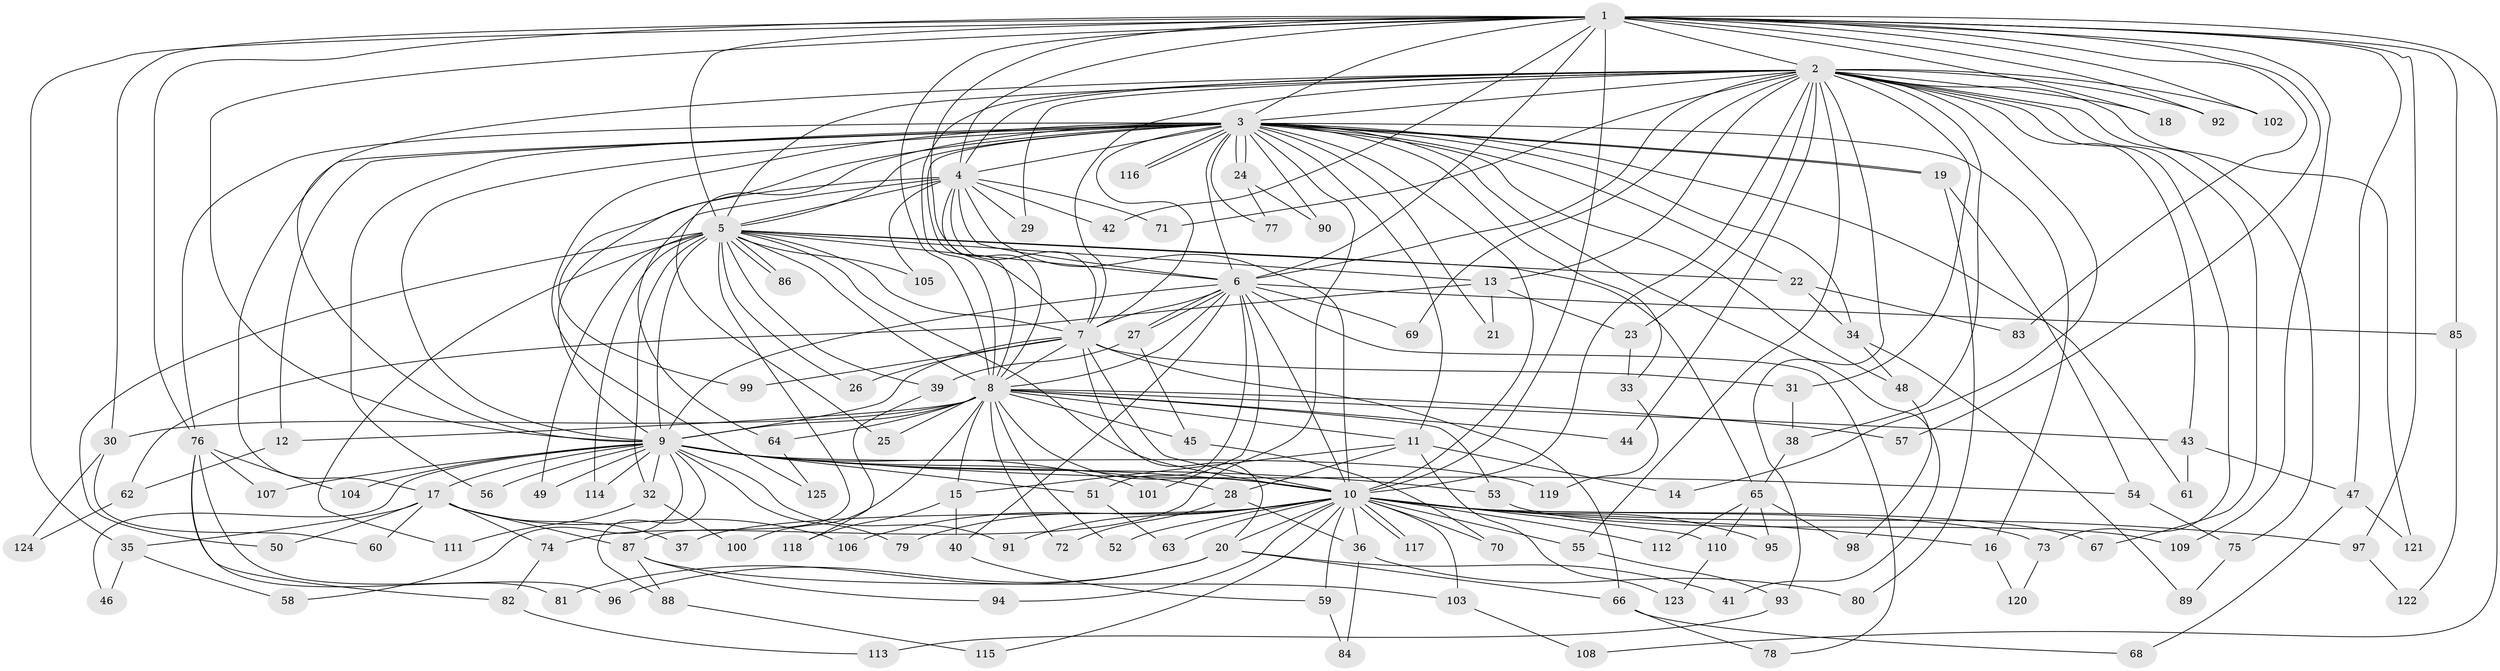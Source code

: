 // Generated by graph-tools (version 1.1) at 2025/44/03/09/25 04:44:23]
// undirected, 125 vertices, 275 edges
graph export_dot {
graph [start="1"]
  node [color=gray90,style=filled];
  1;
  2;
  3;
  4;
  5;
  6;
  7;
  8;
  9;
  10;
  11;
  12;
  13;
  14;
  15;
  16;
  17;
  18;
  19;
  20;
  21;
  22;
  23;
  24;
  25;
  26;
  27;
  28;
  29;
  30;
  31;
  32;
  33;
  34;
  35;
  36;
  37;
  38;
  39;
  40;
  41;
  42;
  43;
  44;
  45;
  46;
  47;
  48;
  49;
  50;
  51;
  52;
  53;
  54;
  55;
  56;
  57;
  58;
  59;
  60;
  61;
  62;
  63;
  64;
  65;
  66;
  67;
  68;
  69;
  70;
  71;
  72;
  73;
  74;
  75;
  76;
  77;
  78;
  79;
  80;
  81;
  82;
  83;
  84;
  85;
  86;
  87;
  88;
  89;
  90;
  91;
  92;
  93;
  94;
  95;
  96;
  97;
  98;
  99;
  100;
  101;
  102;
  103;
  104;
  105;
  106;
  107;
  108;
  109;
  110;
  111;
  112;
  113;
  114;
  115;
  116;
  117;
  118;
  119;
  120;
  121;
  122;
  123;
  124;
  125;
  1 -- 2;
  1 -- 3;
  1 -- 4;
  1 -- 5;
  1 -- 6;
  1 -- 7;
  1 -- 8;
  1 -- 9;
  1 -- 10;
  1 -- 18;
  1 -- 30;
  1 -- 35;
  1 -- 42;
  1 -- 47;
  1 -- 57;
  1 -- 76;
  1 -- 83;
  1 -- 85;
  1 -- 92;
  1 -- 97;
  1 -- 102;
  1 -- 108;
  1 -- 109;
  2 -- 3;
  2 -- 4;
  2 -- 5;
  2 -- 6;
  2 -- 7;
  2 -- 8;
  2 -- 9;
  2 -- 10;
  2 -- 13;
  2 -- 14;
  2 -- 18;
  2 -- 23;
  2 -- 29;
  2 -- 31;
  2 -- 38;
  2 -- 43;
  2 -- 44;
  2 -- 55;
  2 -- 67;
  2 -- 69;
  2 -- 71;
  2 -- 73;
  2 -- 75;
  2 -- 92;
  2 -- 93;
  2 -- 102;
  2 -- 121;
  3 -- 4;
  3 -- 5;
  3 -- 6;
  3 -- 7;
  3 -- 8;
  3 -- 9;
  3 -- 10;
  3 -- 11;
  3 -- 12;
  3 -- 16;
  3 -- 17;
  3 -- 19;
  3 -- 19;
  3 -- 21;
  3 -- 22;
  3 -- 24;
  3 -- 24;
  3 -- 25;
  3 -- 33;
  3 -- 34;
  3 -- 41;
  3 -- 48;
  3 -- 56;
  3 -- 61;
  3 -- 74;
  3 -- 76;
  3 -- 77;
  3 -- 90;
  3 -- 99;
  3 -- 116;
  3 -- 116;
  3 -- 125;
  4 -- 5;
  4 -- 6;
  4 -- 7;
  4 -- 8;
  4 -- 9;
  4 -- 10;
  4 -- 29;
  4 -- 42;
  4 -- 64;
  4 -- 71;
  4 -- 105;
  5 -- 6;
  5 -- 7;
  5 -- 8;
  5 -- 9;
  5 -- 10;
  5 -- 13;
  5 -- 22;
  5 -- 26;
  5 -- 32;
  5 -- 39;
  5 -- 49;
  5 -- 50;
  5 -- 65;
  5 -- 86;
  5 -- 86;
  5 -- 87;
  5 -- 105;
  5 -- 111;
  5 -- 114;
  6 -- 7;
  6 -- 8;
  6 -- 9;
  6 -- 10;
  6 -- 27;
  6 -- 27;
  6 -- 40;
  6 -- 51;
  6 -- 69;
  6 -- 78;
  6 -- 85;
  6 -- 101;
  7 -- 8;
  7 -- 9;
  7 -- 10;
  7 -- 20;
  7 -- 26;
  7 -- 31;
  7 -- 66;
  7 -- 99;
  8 -- 9;
  8 -- 10;
  8 -- 11;
  8 -- 12;
  8 -- 15;
  8 -- 25;
  8 -- 30;
  8 -- 43;
  8 -- 44;
  8 -- 45;
  8 -- 52;
  8 -- 53;
  8 -- 57;
  8 -- 64;
  8 -- 72;
  8 -- 100;
  9 -- 10;
  9 -- 17;
  9 -- 28;
  9 -- 32;
  9 -- 46;
  9 -- 49;
  9 -- 51;
  9 -- 53;
  9 -- 54;
  9 -- 56;
  9 -- 58;
  9 -- 79;
  9 -- 88;
  9 -- 91;
  9 -- 101;
  9 -- 104;
  9 -- 107;
  9 -- 114;
  9 -- 119;
  10 -- 16;
  10 -- 20;
  10 -- 36;
  10 -- 37;
  10 -- 52;
  10 -- 55;
  10 -- 59;
  10 -- 63;
  10 -- 67;
  10 -- 70;
  10 -- 73;
  10 -- 79;
  10 -- 91;
  10 -- 94;
  10 -- 95;
  10 -- 97;
  10 -- 103;
  10 -- 106;
  10 -- 110;
  10 -- 112;
  10 -- 115;
  10 -- 117;
  10 -- 117;
  11 -- 14;
  11 -- 15;
  11 -- 28;
  11 -- 123;
  12 -- 62;
  13 -- 21;
  13 -- 23;
  13 -- 62;
  15 -- 40;
  15 -- 118;
  16 -- 120;
  17 -- 35;
  17 -- 37;
  17 -- 50;
  17 -- 60;
  17 -- 74;
  17 -- 87;
  17 -- 106;
  19 -- 54;
  19 -- 80;
  20 -- 41;
  20 -- 66;
  20 -- 81;
  20 -- 96;
  22 -- 34;
  22 -- 83;
  23 -- 33;
  24 -- 77;
  24 -- 90;
  27 -- 39;
  27 -- 45;
  28 -- 36;
  28 -- 72;
  30 -- 60;
  30 -- 124;
  31 -- 38;
  32 -- 100;
  32 -- 111;
  33 -- 119;
  34 -- 48;
  34 -- 89;
  35 -- 46;
  35 -- 58;
  36 -- 80;
  36 -- 84;
  38 -- 65;
  39 -- 118;
  40 -- 59;
  43 -- 47;
  43 -- 61;
  45 -- 70;
  47 -- 68;
  47 -- 121;
  48 -- 98;
  51 -- 63;
  53 -- 109;
  54 -- 75;
  55 -- 93;
  59 -- 84;
  62 -- 124;
  64 -- 125;
  65 -- 95;
  65 -- 98;
  65 -- 110;
  65 -- 112;
  66 -- 68;
  66 -- 78;
  73 -- 120;
  74 -- 82;
  75 -- 89;
  76 -- 81;
  76 -- 82;
  76 -- 96;
  76 -- 104;
  76 -- 107;
  82 -- 113;
  85 -- 122;
  87 -- 88;
  87 -- 94;
  87 -- 103;
  88 -- 115;
  93 -- 113;
  97 -- 122;
  103 -- 108;
  110 -- 123;
}
